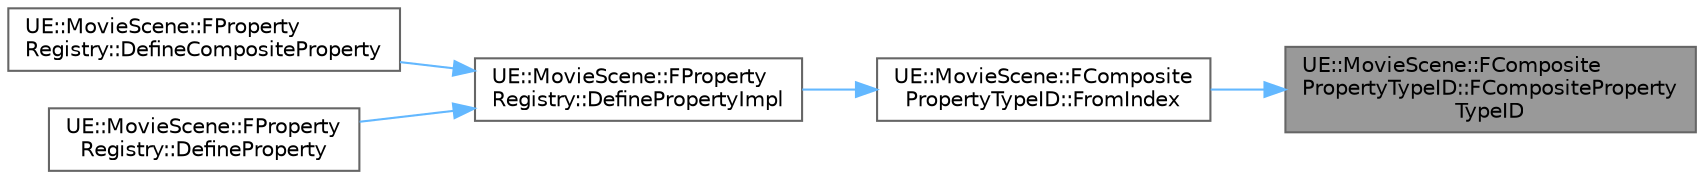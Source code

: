 digraph "UE::MovieScene::FCompositePropertyTypeID::FCompositePropertyTypeID"
{
 // INTERACTIVE_SVG=YES
 // LATEX_PDF_SIZE
  bgcolor="transparent";
  edge [fontname=Helvetica,fontsize=10,labelfontname=Helvetica,labelfontsize=10];
  node [fontname=Helvetica,fontsize=10,shape=box,height=0.2,width=0.4];
  rankdir="RL";
  Node1 [id="Node000001",label="UE::MovieScene::FComposite\lPropertyTypeID::FCompositeProperty\lTypeID",height=0.2,width=0.4,color="gray40", fillcolor="grey60", style="filled", fontcolor="black",tooltip=" "];
  Node1 -> Node2 [id="edge1_Node000001_Node000002",dir="back",color="steelblue1",style="solid",tooltip=" "];
  Node2 [id="Node000002",label="UE::MovieScene::FComposite\lPropertyTypeID::FromIndex",height=0.2,width=0.4,color="grey40", fillcolor="white", style="filled",URL="$d6/d23/structUE_1_1MovieScene_1_1FCompositePropertyTypeID.html#aecde1fda38d2b345aa08d81e99aefee5",tooltip=" "];
  Node2 -> Node3 [id="edge2_Node000002_Node000003",dir="back",color="steelblue1",style="solid",tooltip=" "];
  Node3 [id="Node000003",label="UE::MovieScene::FProperty\lRegistry::DefinePropertyImpl",height=0.2,width=0.4,color="grey40", fillcolor="white", style="filled",URL="$d4/df4/classUE_1_1MovieScene_1_1FPropertyRegistry.html#a273a85b4856776ee520a0b54c2677a4e",tooltip="Define a new animatable property type from its components."];
  Node3 -> Node4 [id="edge3_Node000003_Node000004",dir="back",color="steelblue1",style="solid",tooltip=" "];
  Node4 [id="Node000004",label="UE::MovieScene::FProperty\lRegistry::DefineCompositeProperty",height=0.2,width=0.4,color="grey40", fillcolor="white", style="filled",URL="$d4/df4/classUE_1_1MovieScene_1_1FPropertyRegistry.html#a32db1115327db24b01bac10aa07e5238",tooltip="Define a new animatable composite property type from its components."];
  Node3 -> Node5 [id="edge4_Node000003_Node000005",dir="back",color="steelblue1",style="solid",tooltip=" "];
  Node5 [id="Node000005",label="UE::MovieScene::FProperty\lRegistry::DefineProperty",height=0.2,width=0.4,color="grey40", fillcolor="white", style="filled",URL="$d4/df4/classUE_1_1MovieScene_1_1FPropertyRegistry.html#ae55684af394bcb699ad15e2ab288c8df",tooltip="Define a new animatable property type from its components."];
}
